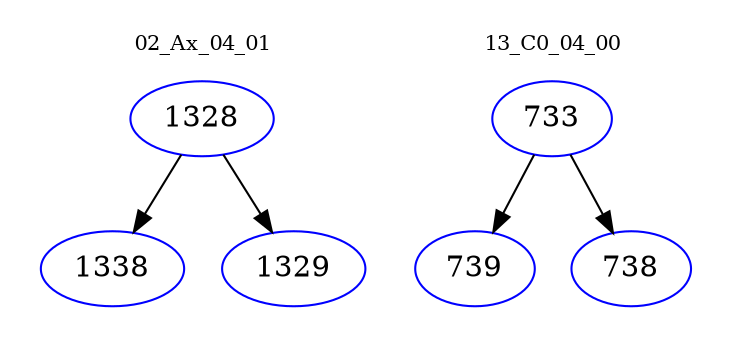 digraph{
subgraph cluster_0 {
color = white
label = "02_Ax_04_01";
fontsize=10;
T0_1328 [label="1328", color="blue"]
T0_1328 -> T0_1338 [color="black"]
T0_1338 [label="1338", color="blue"]
T0_1328 -> T0_1329 [color="black"]
T0_1329 [label="1329", color="blue"]
}
subgraph cluster_1 {
color = white
label = "13_C0_04_00";
fontsize=10;
T1_733 [label="733", color="blue"]
T1_733 -> T1_739 [color="black"]
T1_739 [label="739", color="blue"]
T1_733 -> T1_738 [color="black"]
T1_738 [label="738", color="blue"]
}
}
